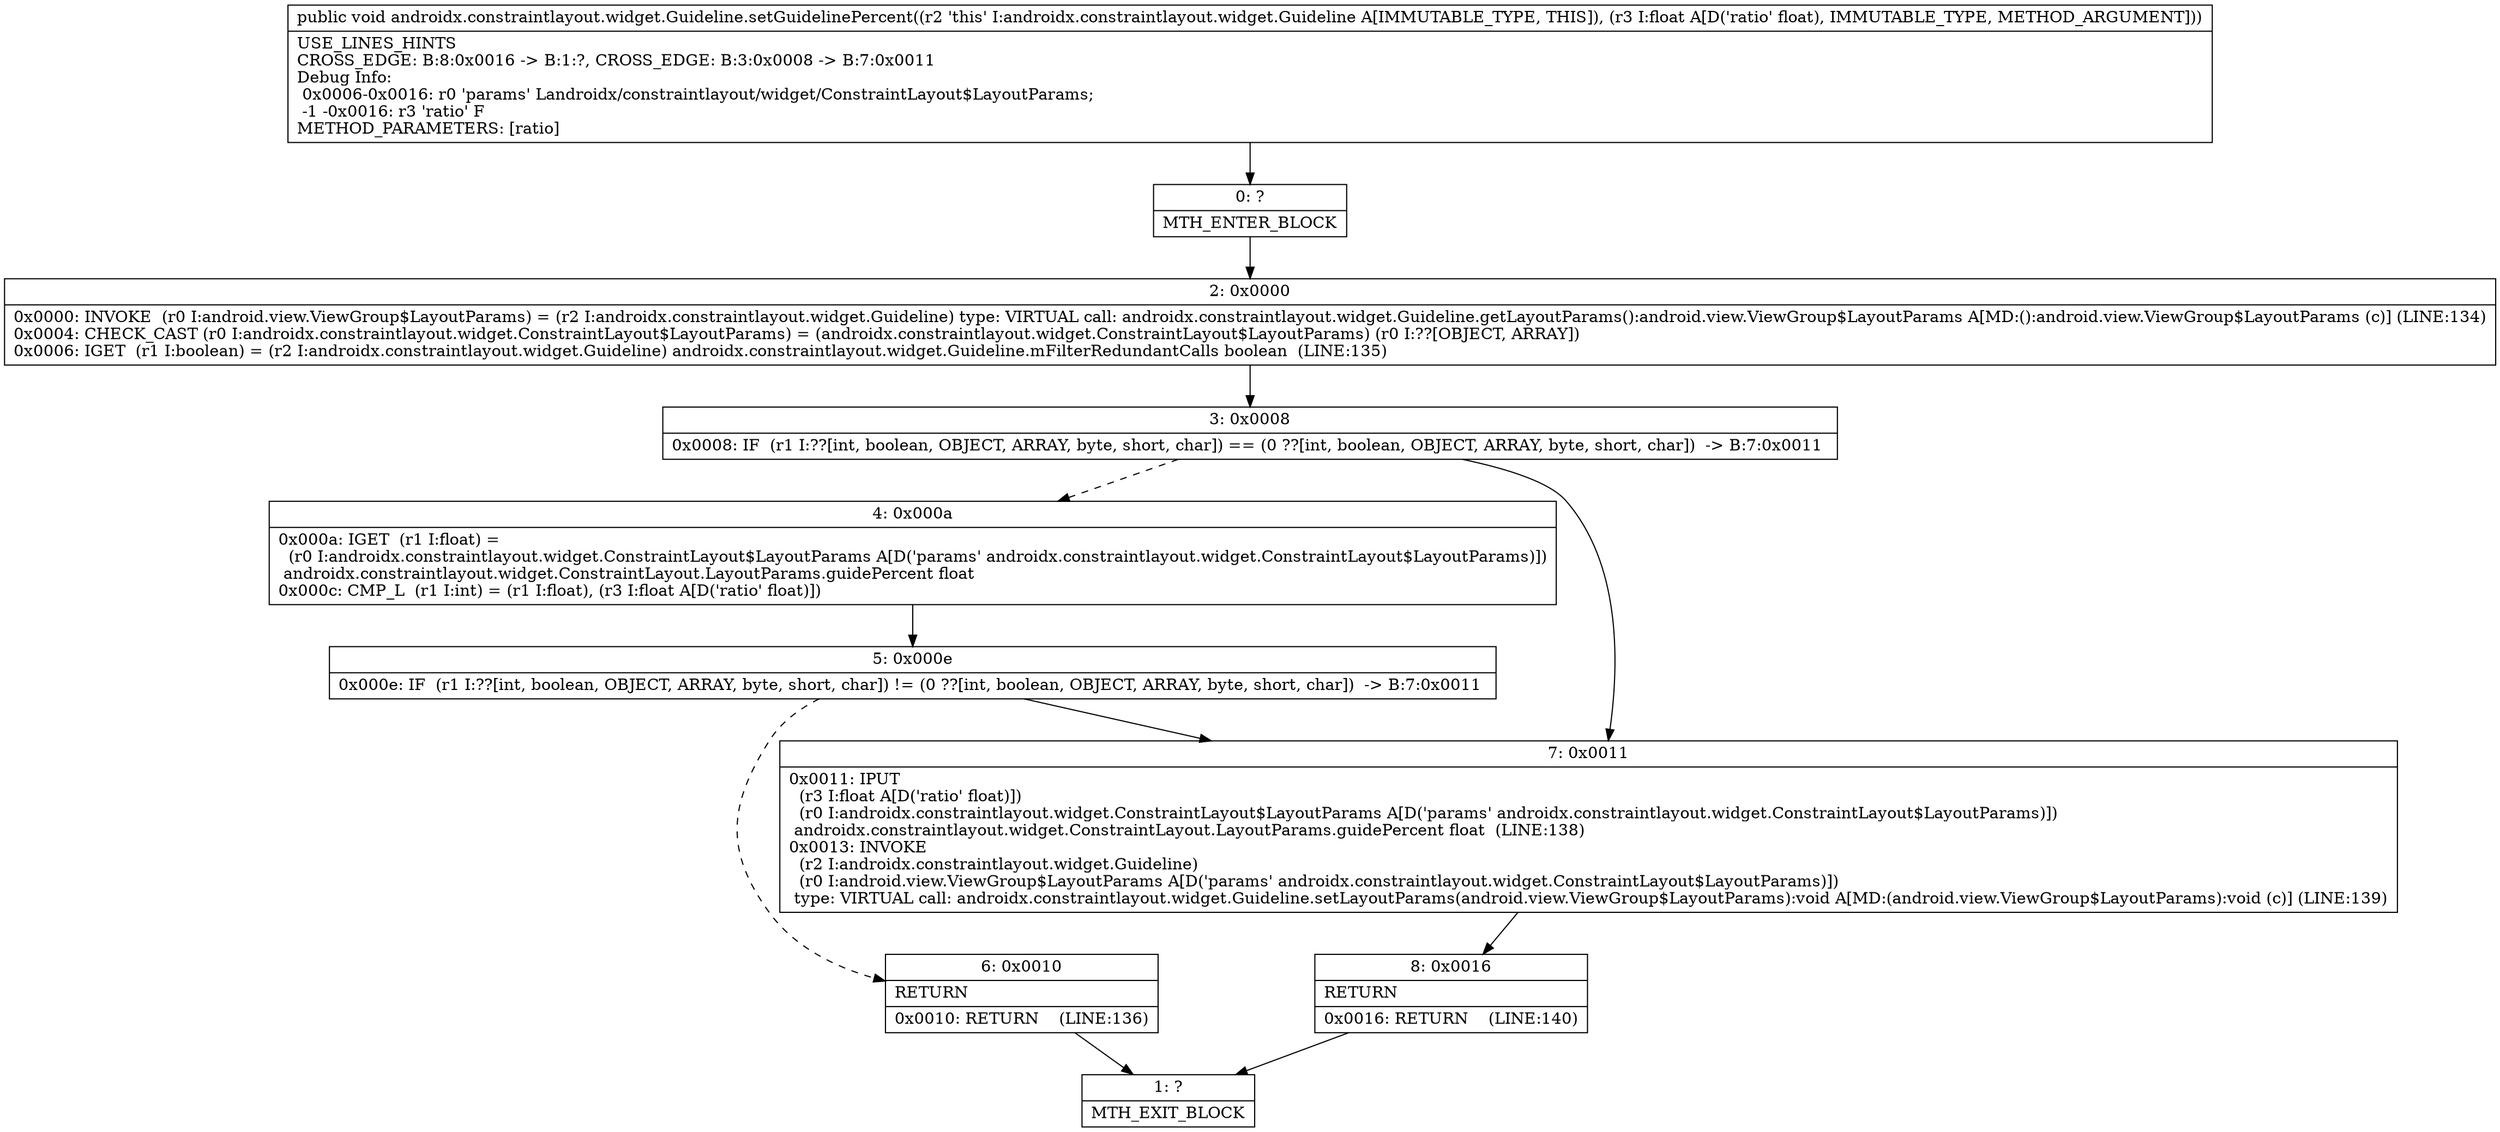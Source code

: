 digraph "CFG forandroidx.constraintlayout.widget.Guideline.setGuidelinePercent(F)V" {
Node_0 [shape=record,label="{0\:\ ?|MTH_ENTER_BLOCK\l}"];
Node_2 [shape=record,label="{2\:\ 0x0000|0x0000: INVOKE  (r0 I:android.view.ViewGroup$LayoutParams) = (r2 I:androidx.constraintlayout.widget.Guideline) type: VIRTUAL call: androidx.constraintlayout.widget.Guideline.getLayoutParams():android.view.ViewGroup$LayoutParams A[MD:():android.view.ViewGroup$LayoutParams (c)] (LINE:134)\l0x0004: CHECK_CAST (r0 I:androidx.constraintlayout.widget.ConstraintLayout$LayoutParams) = (androidx.constraintlayout.widget.ConstraintLayout$LayoutParams) (r0 I:??[OBJECT, ARRAY]) \l0x0006: IGET  (r1 I:boolean) = (r2 I:androidx.constraintlayout.widget.Guideline) androidx.constraintlayout.widget.Guideline.mFilterRedundantCalls boolean  (LINE:135)\l}"];
Node_3 [shape=record,label="{3\:\ 0x0008|0x0008: IF  (r1 I:??[int, boolean, OBJECT, ARRAY, byte, short, char]) == (0 ??[int, boolean, OBJECT, ARRAY, byte, short, char])  \-\> B:7:0x0011 \l}"];
Node_4 [shape=record,label="{4\:\ 0x000a|0x000a: IGET  (r1 I:float) = \l  (r0 I:androidx.constraintlayout.widget.ConstraintLayout$LayoutParams A[D('params' androidx.constraintlayout.widget.ConstraintLayout$LayoutParams)])\l androidx.constraintlayout.widget.ConstraintLayout.LayoutParams.guidePercent float \l0x000c: CMP_L  (r1 I:int) = (r1 I:float), (r3 I:float A[D('ratio' float)]) \l}"];
Node_5 [shape=record,label="{5\:\ 0x000e|0x000e: IF  (r1 I:??[int, boolean, OBJECT, ARRAY, byte, short, char]) != (0 ??[int, boolean, OBJECT, ARRAY, byte, short, char])  \-\> B:7:0x0011 \l}"];
Node_6 [shape=record,label="{6\:\ 0x0010|RETURN\l|0x0010: RETURN    (LINE:136)\l}"];
Node_1 [shape=record,label="{1\:\ ?|MTH_EXIT_BLOCK\l}"];
Node_7 [shape=record,label="{7\:\ 0x0011|0x0011: IPUT  \l  (r3 I:float A[D('ratio' float)])\l  (r0 I:androidx.constraintlayout.widget.ConstraintLayout$LayoutParams A[D('params' androidx.constraintlayout.widget.ConstraintLayout$LayoutParams)])\l androidx.constraintlayout.widget.ConstraintLayout.LayoutParams.guidePercent float  (LINE:138)\l0x0013: INVOKE  \l  (r2 I:androidx.constraintlayout.widget.Guideline)\l  (r0 I:android.view.ViewGroup$LayoutParams A[D('params' androidx.constraintlayout.widget.ConstraintLayout$LayoutParams)])\l type: VIRTUAL call: androidx.constraintlayout.widget.Guideline.setLayoutParams(android.view.ViewGroup$LayoutParams):void A[MD:(android.view.ViewGroup$LayoutParams):void (c)] (LINE:139)\l}"];
Node_8 [shape=record,label="{8\:\ 0x0016|RETURN\l|0x0016: RETURN    (LINE:140)\l}"];
MethodNode[shape=record,label="{public void androidx.constraintlayout.widget.Guideline.setGuidelinePercent((r2 'this' I:androidx.constraintlayout.widget.Guideline A[IMMUTABLE_TYPE, THIS]), (r3 I:float A[D('ratio' float), IMMUTABLE_TYPE, METHOD_ARGUMENT]))  | USE_LINES_HINTS\lCROSS_EDGE: B:8:0x0016 \-\> B:1:?, CROSS_EDGE: B:3:0x0008 \-\> B:7:0x0011\lDebug Info:\l  0x0006\-0x0016: r0 'params' Landroidx\/constraintlayout\/widget\/ConstraintLayout$LayoutParams;\l  \-1 \-0x0016: r3 'ratio' F\lMETHOD_PARAMETERS: [ratio]\l}"];
MethodNode -> Node_0;Node_0 -> Node_2;
Node_2 -> Node_3;
Node_3 -> Node_4[style=dashed];
Node_3 -> Node_7;
Node_4 -> Node_5;
Node_5 -> Node_6[style=dashed];
Node_5 -> Node_7;
Node_6 -> Node_1;
Node_7 -> Node_8;
Node_8 -> Node_1;
}

